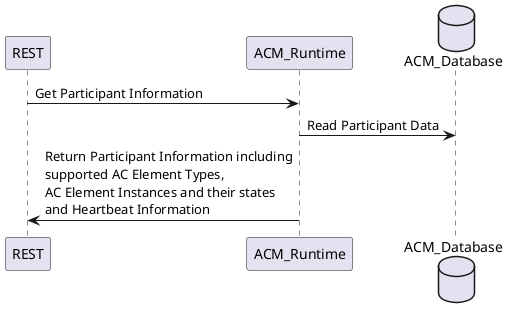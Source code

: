 @startuml

participant REST
participant ACM_Runtime
database ACM_Database

REST -> ACM_Runtime: Get Participant Information
ACM_Runtime -> ACM_Database: Read Participant Data
REST <- ACM_Runtime: Return Participant Information including\nsupported AC Element Types,\nAC Element Instances and their states\nand Heartbeat Information

@enduml
